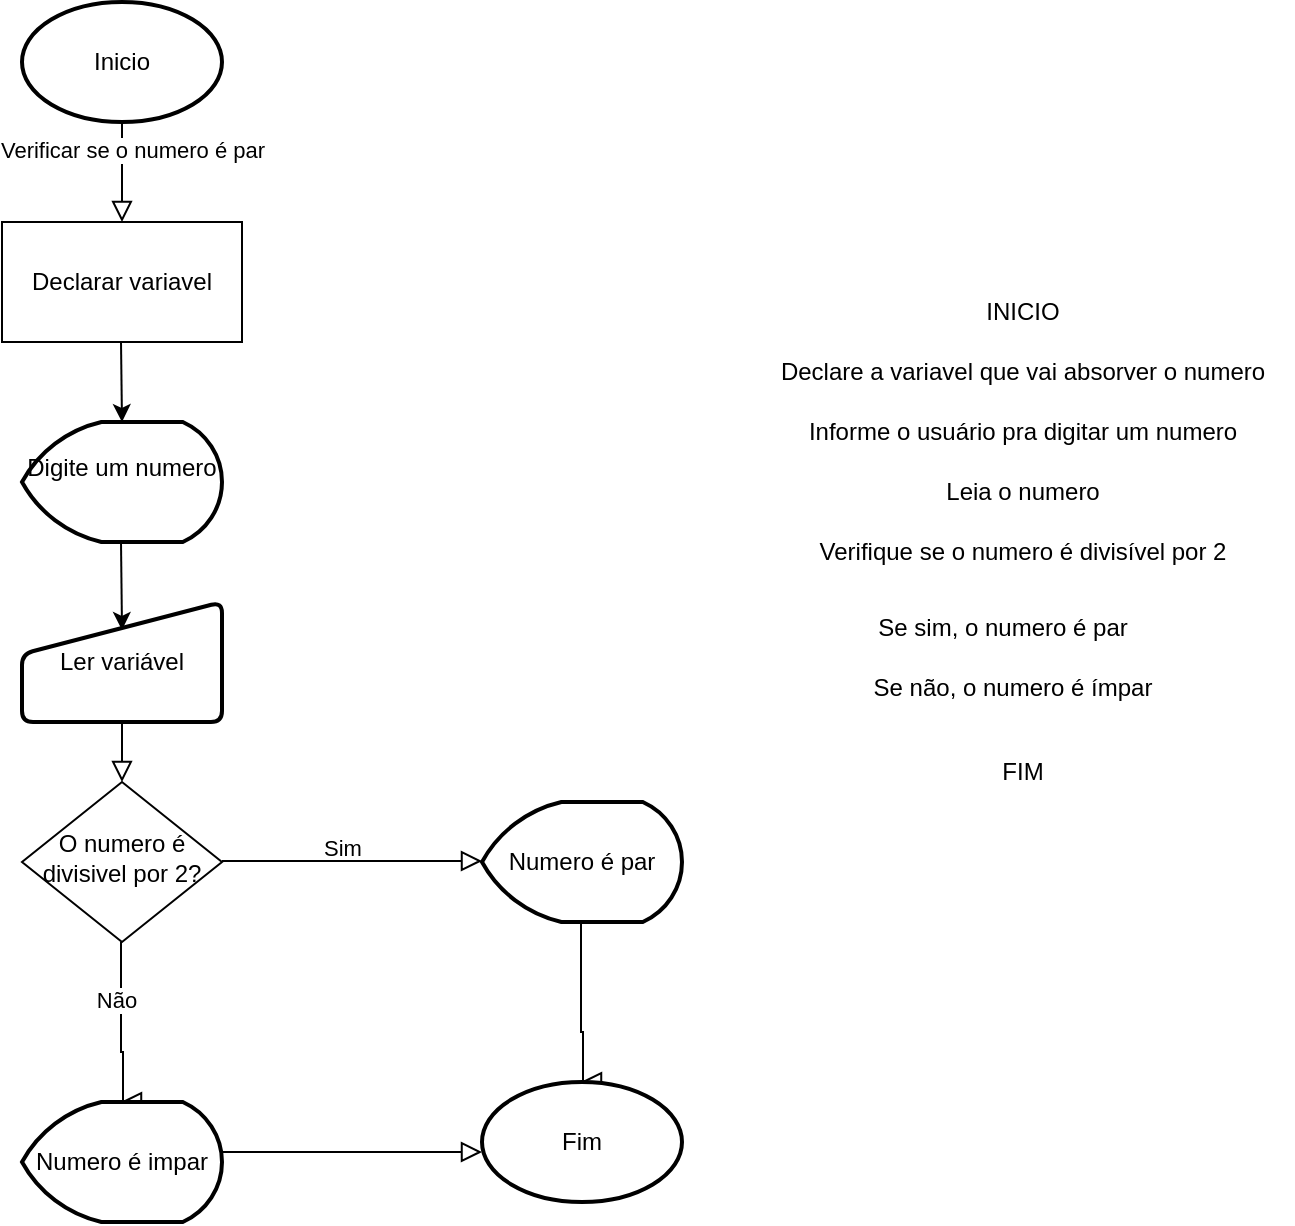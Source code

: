 <mxfile version="24.7.7">
  <diagram id="C5RBs43oDa-KdzZeNtuy" name="Page-1">
    <mxGraphModel dx="954" dy="600" grid="1" gridSize="10" guides="1" tooltips="1" connect="1" arrows="1" fold="1" page="1" pageScale="1" pageWidth="827" pageHeight="1169" math="0" shadow="0">
      <root>
        <mxCell id="WIyWlLk6GJQsqaUBKTNV-0" />
        <mxCell id="WIyWlLk6GJQsqaUBKTNV-1" parent="WIyWlLk6GJQsqaUBKTNV-0" />
        <mxCell id="WIyWlLk6GJQsqaUBKTNV-2" value="" style="rounded=0;html=1;jettySize=auto;orthogonalLoop=1;fontSize=11;endArrow=block;endFill=0;endSize=8;strokeWidth=1;shadow=0;labelBackgroundColor=none;edgeStyle=orthogonalEdgeStyle;entryX=0.5;entryY=0;entryDx=0;entryDy=0;exitX=0.5;exitY=1;exitDx=0;exitDy=0;exitPerimeter=0;" parent="WIyWlLk6GJQsqaUBKTNV-1" source="GA598SwhFljg69Tdyvus-0" target="GA598SwhFljg69Tdyvus-7" edge="1">
          <mxGeometry relative="1" as="geometry">
            <mxPoint x="220" y="120" as="sourcePoint" />
            <mxPoint x="120" y="170" as="targetPoint" />
          </mxGeometry>
        </mxCell>
        <mxCell id="GA598SwhFljg69Tdyvus-19" value="Verificar se o numero é par" style="edgeLabel;html=1;align=center;verticalAlign=middle;resizable=0;points=[];" vertex="1" connectable="0" parent="WIyWlLk6GJQsqaUBKTNV-2">
          <mxGeometry x="-0.44" y="5" relative="1" as="geometry">
            <mxPoint as="offset" />
          </mxGeometry>
        </mxCell>
        <mxCell id="WIyWlLk6GJQsqaUBKTNV-9" value="Sim&lt;div&gt;&lt;br&gt;&lt;/div&gt;" style="edgeStyle=orthogonalEdgeStyle;rounded=0;html=1;jettySize=auto;orthogonalLoop=1;fontSize=11;endArrow=block;endFill=0;endSize=8;strokeWidth=1;shadow=0;labelBackgroundColor=none;" parent="WIyWlLk6GJQsqaUBKTNV-1" edge="1">
          <mxGeometry x="-0.077" relative="1" as="geometry">
            <mxPoint as="offset" />
            <mxPoint x="170" y="439.5" as="sourcePoint" />
            <mxPoint x="300" y="439.5" as="targetPoint" />
            <Array as="points">
              <mxPoint x="206" y="439.5" />
            </Array>
          </mxGeometry>
        </mxCell>
        <mxCell id="GA598SwhFljg69Tdyvus-0" value="Inicio" style="strokeWidth=2;html=1;shape=mxgraph.flowchart.start_1;whiteSpace=wrap;" vertex="1" parent="WIyWlLk6GJQsqaUBKTNV-1">
          <mxGeometry x="70" y="10" width="100" height="60" as="geometry" />
        </mxCell>
        <mxCell id="GA598SwhFljg69Tdyvus-2" value="Digite um numero&lt;div&gt;&lt;br&gt;&lt;/div&gt;" style="strokeWidth=2;html=1;shape=mxgraph.flowchart.display;whiteSpace=wrap;" vertex="1" parent="WIyWlLk6GJQsqaUBKTNV-1">
          <mxGeometry x="70" y="220" width="100" height="60" as="geometry" />
        </mxCell>
        <mxCell id="GA598SwhFljg69Tdyvus-5" value="" style="endArrow=classic;html=1;rounded=0;exitX=0.5;exitY=1;exitDx=0;exitDy=0;" edge="1" parent="WIyWlLk6GJQsqaUBKTNV-1">
          <mxGeometry width="50" height="50" relative="1" as="geometry">
            <mxPoint x="119.5" y="180" as="sourcePoint" />
            <mxPoint x="120" y="220" as="targetPoint" />
          </mxGeometry>
        </mxCell>
        <mxCell id="GA598SwhFljg69Tdyvus-6" value="" style="endArrow=classic;html=1;rounded=0;entryX=0.5;entryY=0.233;entryDx=0;entryDy=0;entryPerimeter=0;" edge="1" parent="WIyWlLk6GJQsqaUBKTNV-1" target="GA598SwhFljg69Tdyvus-9">
          <mxGeometry width="50" height="50" relative="1" as="geometry">
            <mxPoint x="119.5" y="280" as="sourcePoint" />
            <mxPoint x="119.5" y="350" as="targetPoint" />
          </mxGeometry>
        </mxCell>
        <mxCell id="GA598SwhFljg69Tdyvus-7" value="Declarar variavel" style="rounded=0;whiteSpace=wrap;html=1;" vertex="1" parent="WIyWlLk6GJQsqaUBKTNV-1">
          <mxGeometry x="60" y="120" width="120" height="60" as="geometry" />
        </mxCell>
        <mxCell id="GA598SwhFljg69Tdyvus-9" value="Ler variável" style="html=1;strokeWidth=2;shape=manualInput;whiteSpace=wrap;rounded=1;size=26;arcSize=11;" vertex="1" parent="WIyWlLk6GJQsqaUBKTNV-1">
          <mxGeometry x="70" y="310" width="100" height="60" as="geometry" />
        </mxCell>
        <mxCell id="GA598SwhFljg69Tdyvus-10" value="&lt;div&gt;Numero é par&lt;/div&gt;" style="strokeWidth=2;html=1;shape=mxgraph.flowchart.display;whiteSpace=wrap;" vertex="1" parent="WIyWlLk6GJQsqaUBKTNV-1">
          <mxGeometry x="300" y="410" width="100" height="60" as="geometry" />
        </mxCell>
        <mxCell id="GA598SwhFljg69Tdyvus-11" value="" style="rounded=0;html=1;jettySize=auto;orthogonalLoop=1;fontSize=11;endArrow=block;endFill=0;endSize=8;strokeWidth=1;shadow=0;labelBackgroundColor=none;edgeStyle=orthogonalEdgeStyle;exitX=0.5;exitY=1;exitDx=0;exitDy=0;" edge="1" parent="WIyWlLk6GJQsqaUBKTNV-1">
          <mxGeometry x="0.333" y="20" relative="1" as="geometry">
            <mxPoint as="offset" />
            <mxPoint x="119.5" y="480" as="sourcePoint" />
            <mxPoint x="119.5" y="560" as="targetPoint" />
            <Array as="points">
              <mxPoint x="119.5" y="535" />
              <mxPoint x="120.5" y="535" />
            </Array>
          </mxGeometry>
        </mxCell>
        <mxCell id="GA598SwhFljg69Tdyvus-12" value="Não" style="edgeLabel;html=1;align=center;verticalAlign=middle;resizable=0;points=[];" vertex="1" connectable="0" parent="GA598SwhFljg69Tdyvus-11">
          <mxGeometry x="-0.309" y="-3" relative="1" as="geometry">
            <mxPoint as="offset" />
          </mxGeometry>
        </mxCell>
        <mxCell id="GA598SwhFljg69Tdyvus-13" value="&lt;div&gt;Numero é impar&lt;/div&gt;" style="strokeWidth=2;html=1;shape=mxgraph.flowchart.display;whiteSpace=wrap;" vertex="1" parent="WIyWlLk6GJQsqaUBKTNV-1">
          <mxGeometry x="70" y="560" width="100" height="60" as="geometry" />
        </mxCell>
        <mxCell id="GA598SwhFljg69Tdyvus-15" value="" style="rounded=0;html=1;jettySize=auto;orthogonalLoop=1;fontSize=11;endArrow=block;endFill=0;endSize=8;strokeWidth=1;shadow=0;labelBackgroundColor=none;edgeStyle=orthogonalEdgeStyle;exitX=0.5;exitY=1;exitDx=0;exitDy=0;" edge="1" parent="WIyWlLk6GJQsqaUBKTNV-1">
          <mxGeometry x="0.333" y="20" relative="1" as="geometry">
            <mxPoint as="offset" />
            <mxPoint x="349.5" y="470" as="sourcePoint" />
            <mxPoint x="349.5" y="550" as="targetPoint" />
            <Array as="points">
              <mxPoint x="349.5" y="525" />
              <mxPoint x="350.5" y="525" />
            </Array>
          </mxGeometry>
        </mxCell>
        <mxCell id="GA598SwhFljg69Tdyvus-18" value="&lt;div&gt;&lt;br&gt;&lt;/div&gt;" style="edgeStyle=orthogonalEdgeStyle;rounded=0;html=1;jettySize=auto;orthogonalLoop=1;fontSize=11;endArrow=block;endFill=0;endSize=8;strokeWidth=1;shadow=0;labelBackgroundColor=none;" edge="1" parent="WIyWlLk6GJQsqaUBKTNV-1">
          <mxGeometry x="0.077" relative="1" as="geometry">
            <mxPoint as="offset" />
            <mxPoint x="170" y="585" as="sourcePoint" />
            <mxPoint x="300" y="585" as="targetPoint" />
            <Array as="points">
              <mxPoint x="206" y="585" />
            </Array>
          </mxGeometry>
        </mxCell>
        <mxCell id="GA598SwhFljg69Tdyvus-20" value="Fim" style="strokeWidth=2;html=1;shape=mxgraph.flowchart.start_1;whiteSpace=wrap;" vertex="1" parent="WIyWlLk6GJQsqaUBKTNV-1">
          <mxGeometry x="300" y="550" width="100" height="60" as="geometry" />
        </mxCell>
        <mxCell id="GA598SwhFljg69Tdyvus-21" value="INICIO" style="text;html=1;align=center;verticalAlign=middle;resizable=0;points=[];autosize=1;strokeColor=none;fillColor=none;" vertex="1" parent="WIyWlLk6GJQsqaUBKTNV-1">
          <mxGeometry x="540" y="150" width="60" height="30" as="geometry" />
        </mxCell>
        <mxCell id="GA598SwhFljg69Tdyvus-22" value="FIM" style="text;html=1;align=center;verticalAlign=middle;resizable=0;points=[];autosize=1;strokeColor=none;fillColor=none;" vertex="1" parent="WIyWlLk6GJQsqaUBKTNV-1">
          <mxGeometry x="550" y="380" width="40" height="30" as="geometry" />
        </mxCell>
        <mxCell id="GA598SwhFljg69Tdyvus-26" value="Declare a variavel que vai absorver o numero" style="text;html=1;align=center;verticalAlign=middle;resizable=0;points=[];autosize=1;strokeColor=none;fillColor=none;" vertex="1" parent="WIyWlLk6GJQsqaUBKTNV-1">
          <mxGeometry x="435" y="180" width="270" height="30" as="geometry" />
        </mxCell>
        <mxCell id="GA598SwhFljg69Tdyvus-27" value="Informe o usuário pra digitar um numero" style="text;html=1;align=center;verticalAlign=middle;resizable=0;points=[];autosize=1;strokeColor=none;fillColor=none;" vertex="1" parent="WIyWlLk6GJQsqaUBKTNV-1">
          <mxGeometry x="450" y="210" width="240" height="30" as="geometry" />
        </mxCell>
        <mxCell id="GA598SwhFljg69Tdyvus-28" value="Leia o numero" style="text;html=1;align=center;verticalAlign=middle;resizable=0;points=[];autosize=1;strokeColor=none;fillColor=none;" vertex="1" parent="WIyWlLk6GJQsqaUBKTNV-1">
          <mxGeometry x="520" y="240" width="100" height="30" as="geometry" />
        </mxCell>
        <mxCell id="GA598SwhFljg69Tdyvus-29" value="Verifique se o numero é divisível por 2" style="text;html=1;align=center;verticalAlign=middle;resizable=0;points=[];autosize=1;strokeColor=none;fillColor=none;" vertex="1" parent="WIyWlLk6GJQsqaUBKTNV-1">
          <mxGeometry x="455" y="270" width="230" height="30" as="geometry" />
        </mxCell>
        <mxCell id="GA598SwhFljg69Tdyvus-30" value="Se sim, o numero é par" style="text;html=1;align=center;verticalAlign=middle;resizable=0;points=[];autosize=1;strokeColor=none;fillColor=none;" vertex="1" parent="WIyWlLk6GJQsqaUBKTNV-1">
          <mxGeometry x="485" y="308" width="150" height="30" as="geometry" />
        </mxCell>
        <mxCell id="GA598SwhFljg69Tdyvus-31" value="Se não, o numero é ímpar" style="text;html=1;align=center;verticalAlign=middle;resizable=0;points=[];autosize=1;strokeColor=none;fillColor=none;" vertex="1" parent="WIyWlLk6GJQsqaUBKTNV-1">
          <mxGeometry x="485" y="338" width="160" height="30" as="geometry" />
        </mxCell>
        <mxCell id="GA598SwhFljg69Tdyvus-32" value="" style="rounded=0;html=1;jettySize=auto;orthogonalLoop=1;fontSize=11;endArrow=block;endFill=0;endSize=8;strokeWidth=1;shadow=0;labelBackgroundColor=none;edgeStyle=orthogonalEdgeStyle;exitX=0.5;exitY=1;exitDx=0;exitDy=0;" edge="1" parent="WIyWlLk6GJQsqaUBKTNV-1" source="GA598SwhFljg69Tdyvus-9" target="WIyWlLk6GJQsqaUBKTNV-6">
          <mxGeometry x="0.333" y="20" relative="1" as="geometry">
            <mxPoint as="offset" />
            <mxPoint x="120" y="370" as="sourcePoint" />
            <mxPoint x="120" y="500" as="targetPoint" />
            <Array as="points" />
          </mxGeometry>
        </mxCell>
        <mxCell id="WIyWlLk6GJQsqaUBKTNV-6" value="O numero é divisivel por 2?" style="rhombus;whiteSpace=wrap;html=1;shadow=0;fontFamily=Helvetica;fontSize=12;align=center;strokeWidth=1;spacing=6;spacingTop=-4;" parent="WIyWlLk6GJQsqaUBKTNV-1" vertex="1">
          <mxGeometry x="70" y="400" width="100" height="80" as="geometry" />
        </mxCell>
      </root>
    </mxGraphModel>
  </diagram>
</mxfile>
